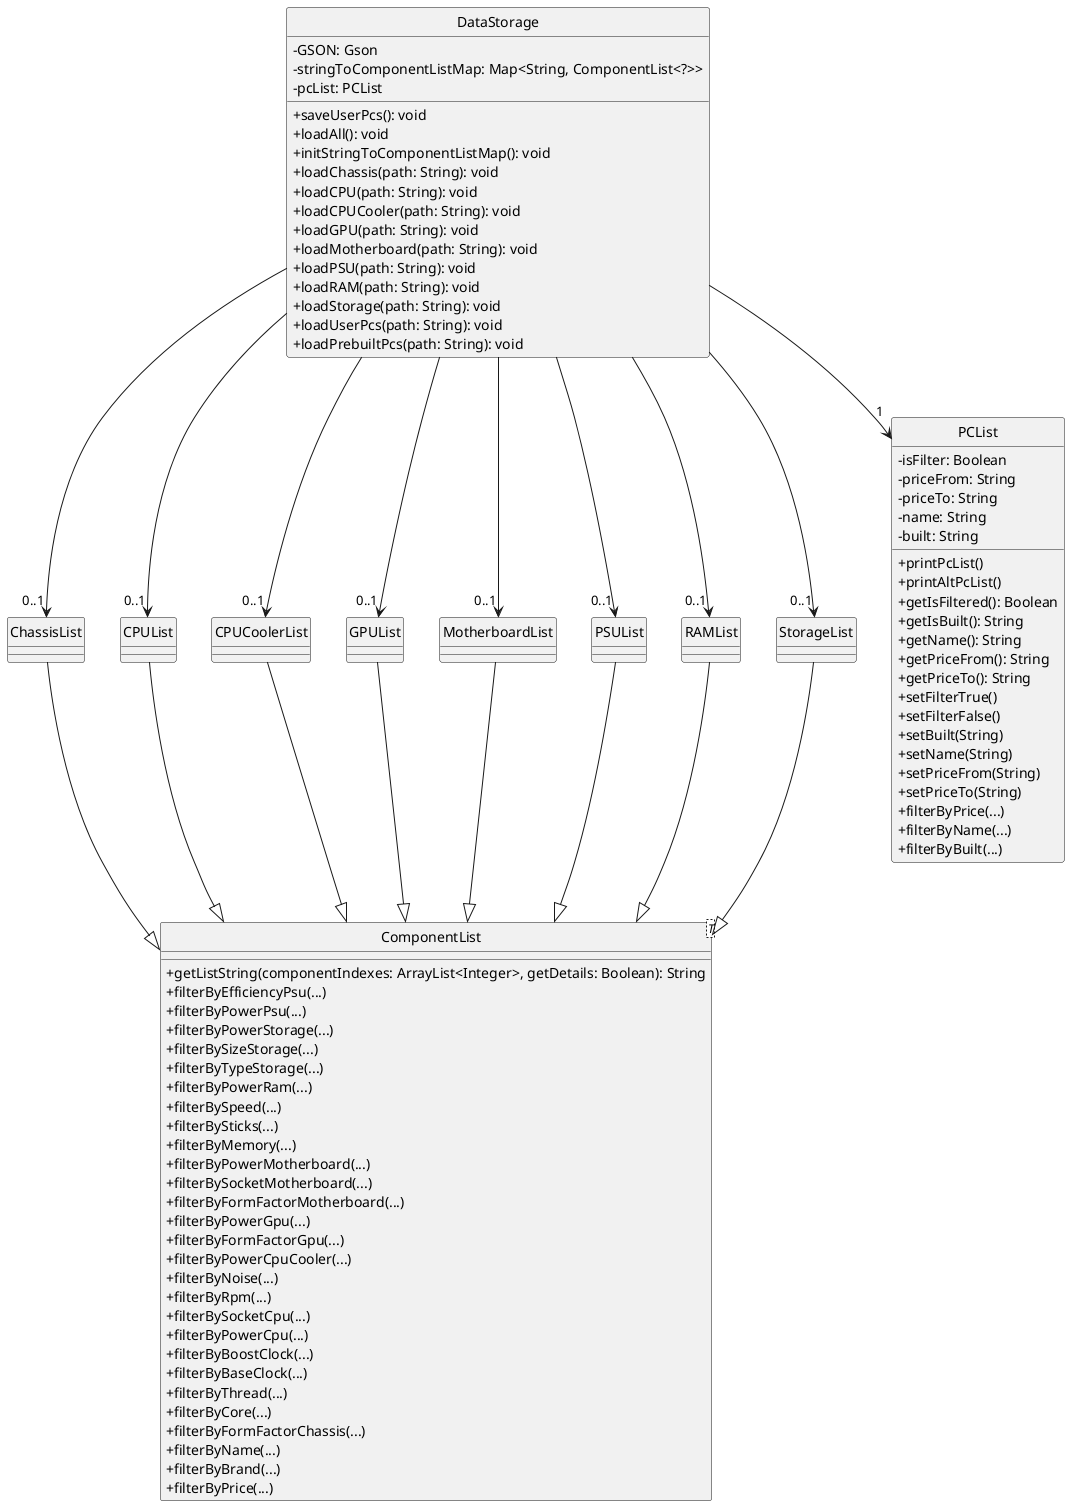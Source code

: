 @startuml
skinparam classAttributeIconSize 0

class "ComponentList" as ComponentList
class "ChassisList" as ChassisList
class "CPUList" as CPUList
class "CPUCoolerList" as CPUCoolerList
class "GPUList" as GPUList
class "MotherboardList" as MotherboardList
class "PSUList" as PSUList
class "RAMList" as RAMList
class "StorageList" as StorageList
class "PCList" as PCList
class "DataStorage" as DataStorage

class ComponentList<T> {
    +getListString(componentIndexes: ArrayList<Integer>, getDetails: Boolean): String
    +filterByEfficiencyPsu(...)
    +filterByPowerPsu(...)
    +filterByPowerStorage(...)
    +filterBySizeStorage(...)
    +filterByTypeStorage(...)
    +filterByPowerRam(...)
    +filterBySpeed(...)
    +filterBySticks(...)
    +filterByMemory(...)
    +filterByPowerMotherboard(...)
    +filterBySocketMotherboard(...)
    +filterByFormFactorMotherboard(...)
    +filterByPowerGpu(...)
    +filterByFormFactorGpu(...)
    +filterByPowerCpuCooler(...)
    +filterByNoise(...)
    + filterByRpm(...)               
    + filterBySocketCpu(...)             
    + filterByPowerCpu(...)          
    + filterByBoostClock(...)    
    + filterByBaseClock(...)    
    + filterByThread(...)                  
    + filterByCore(...)                     
    + filterByFormFactorChassis(...) 
    + filterByName(...)                  
    + filterByBrand(...)                 
    + filterByPrice(...)
}

ChassisList --|> ComponentList
CPUList --|> ComponentList
CPUCoolerList --|> ComponentList
GPUList --|> ComponentList
MotherboardList --|> ComponentList
PSUList --|> ComponentList
RAMList --|> ComponentList
StorageList --|> ComponentList


class PCList {
    -isFilter: Boolean
    -priceFrom: String
    -priceTo: String
    -name: String
    -built: String
    +printPcList()
    +printAltPcList()
    +getIsFiltered(): Boolean
    +getIsBuilt(): String
    +getName(): String
    +getPriceFrom(): String
    +getPriceTo(): String
    +setFilterTrue()
    +setFilterFalse()
    +setBuilt(String)
    +setName(String)
    +setPriceFrom(String)
    +setPriceTo(String)
    +filterByPrice(...)
    +filterByName(...)
    +filterByBuilt(...)
}


              
             


class DataStorage {
    - GSON: Gson
    - stringToComponentListMap: Map<String, ComponentList<?>>
    - pcList: PCList
    + saveUserPcs(): void
    + loadAll(): void
    + initStringToComponentListMap(): void
    + loadChassis(path: String): void
    + loadCPU(path: String): void
    + loadCPUCooler(path: String): void
    + loadGPU(path: String): void
    + loadMotherboard(path: String): void
    + loadPSU(path: String): void
    + loadRAM(path: String): void
    + loadStorage(path: String): void
    + loadUserPcs(path: String): void
    + loadPrebuiltPcs(path: String): void
}


DataStorage --> "0..1" ChassisList
DataStorage --> "0..1" CPUList
DataStorage --> "0..1" CPUCoolerList
DataStorage --> "0..1" GPUList
DataStorage --> "0..1" MotherboardList
DataStorage --> "0..1" PSUList
DataStorage --> "0..1" RAMList
DataStorage --> "0..1" StorageList
DataStorage --> "1" PCList

hide class circle

@enduml